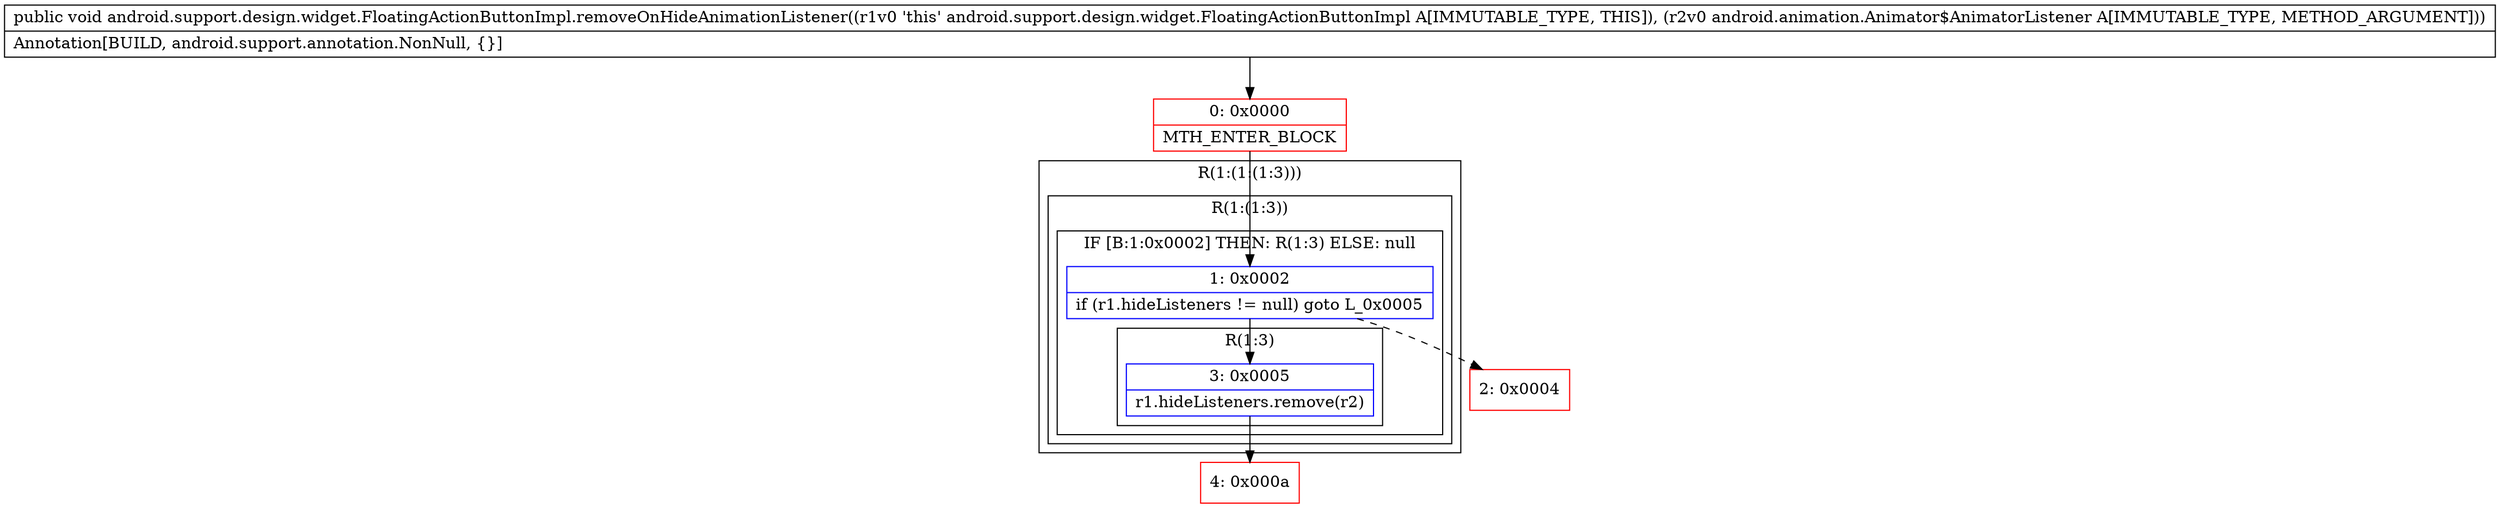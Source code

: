 digraph "CFG forandroid.support.design.widget.FloatingActionButtonImpl.removeOnHideAnimationListener(Landroid\/animation\/Animator$AnimatorListener;)V" {
subgraph cluster_Region_6091009 {
label = "R(1:(1:(1:3)))";
node [shape=record,color=blue];
subgraph cluster_Region_1710519549 {
label = "R(1:(1:3))";
node [shape=record,color=blue];
subgraph cluster_IfRegion_1496231188 {
label = "IF [B:1:0x0002] THEN: R(1:3) ELSE: null";
node [shape=record,color=blue];
Node_1 [shape=record,label="{1\:\ 0x0002|if (r1.hideListeners != null) goto L_0x0005\l}"];
subgraph cluster_Region_826026008 {
label = "R(1:3)";
node [shape=record,color=blue];
Node_3 [shape=record,label="{3\:\ 0x0005|r1.hideListeners.remove(r2)\l}"];
}
}
}
}
Node_0 [shape=record,color=red,label="{0\:\ 0x0000|MTH_ENTER_BLOCK\l}"];
Node_2 [shape=record,color=red,label="{2\:\ 0x0004}"];
Node_4 [shape=record,color=red,label="{4\:\ 0x000a}"];
MethodNode[shape=record,label="{public void android.support.design.widget.FloatingActionButtonImpl.removeOnHideAnimationListener((r1v0 'this' android.support.design.widget.FloatingActionButtonImpl A[IMMUTABLE_TYPE, THIS]), (r2v0 android.animation.Animator$AnimatorListener A[IMMUTABLE_TYPE, METHOD_ARGUMENT]))  | Annotation[BUILD, android.support.annotation.NonNull, \{\}]\l}"];
MethodNode -> Node_0;
Node_1 -> Node_2[style=dashed];
Node_1 -> Node_3;
Node_3 -> Node_4;
Node_0 -> Node_1;
}

